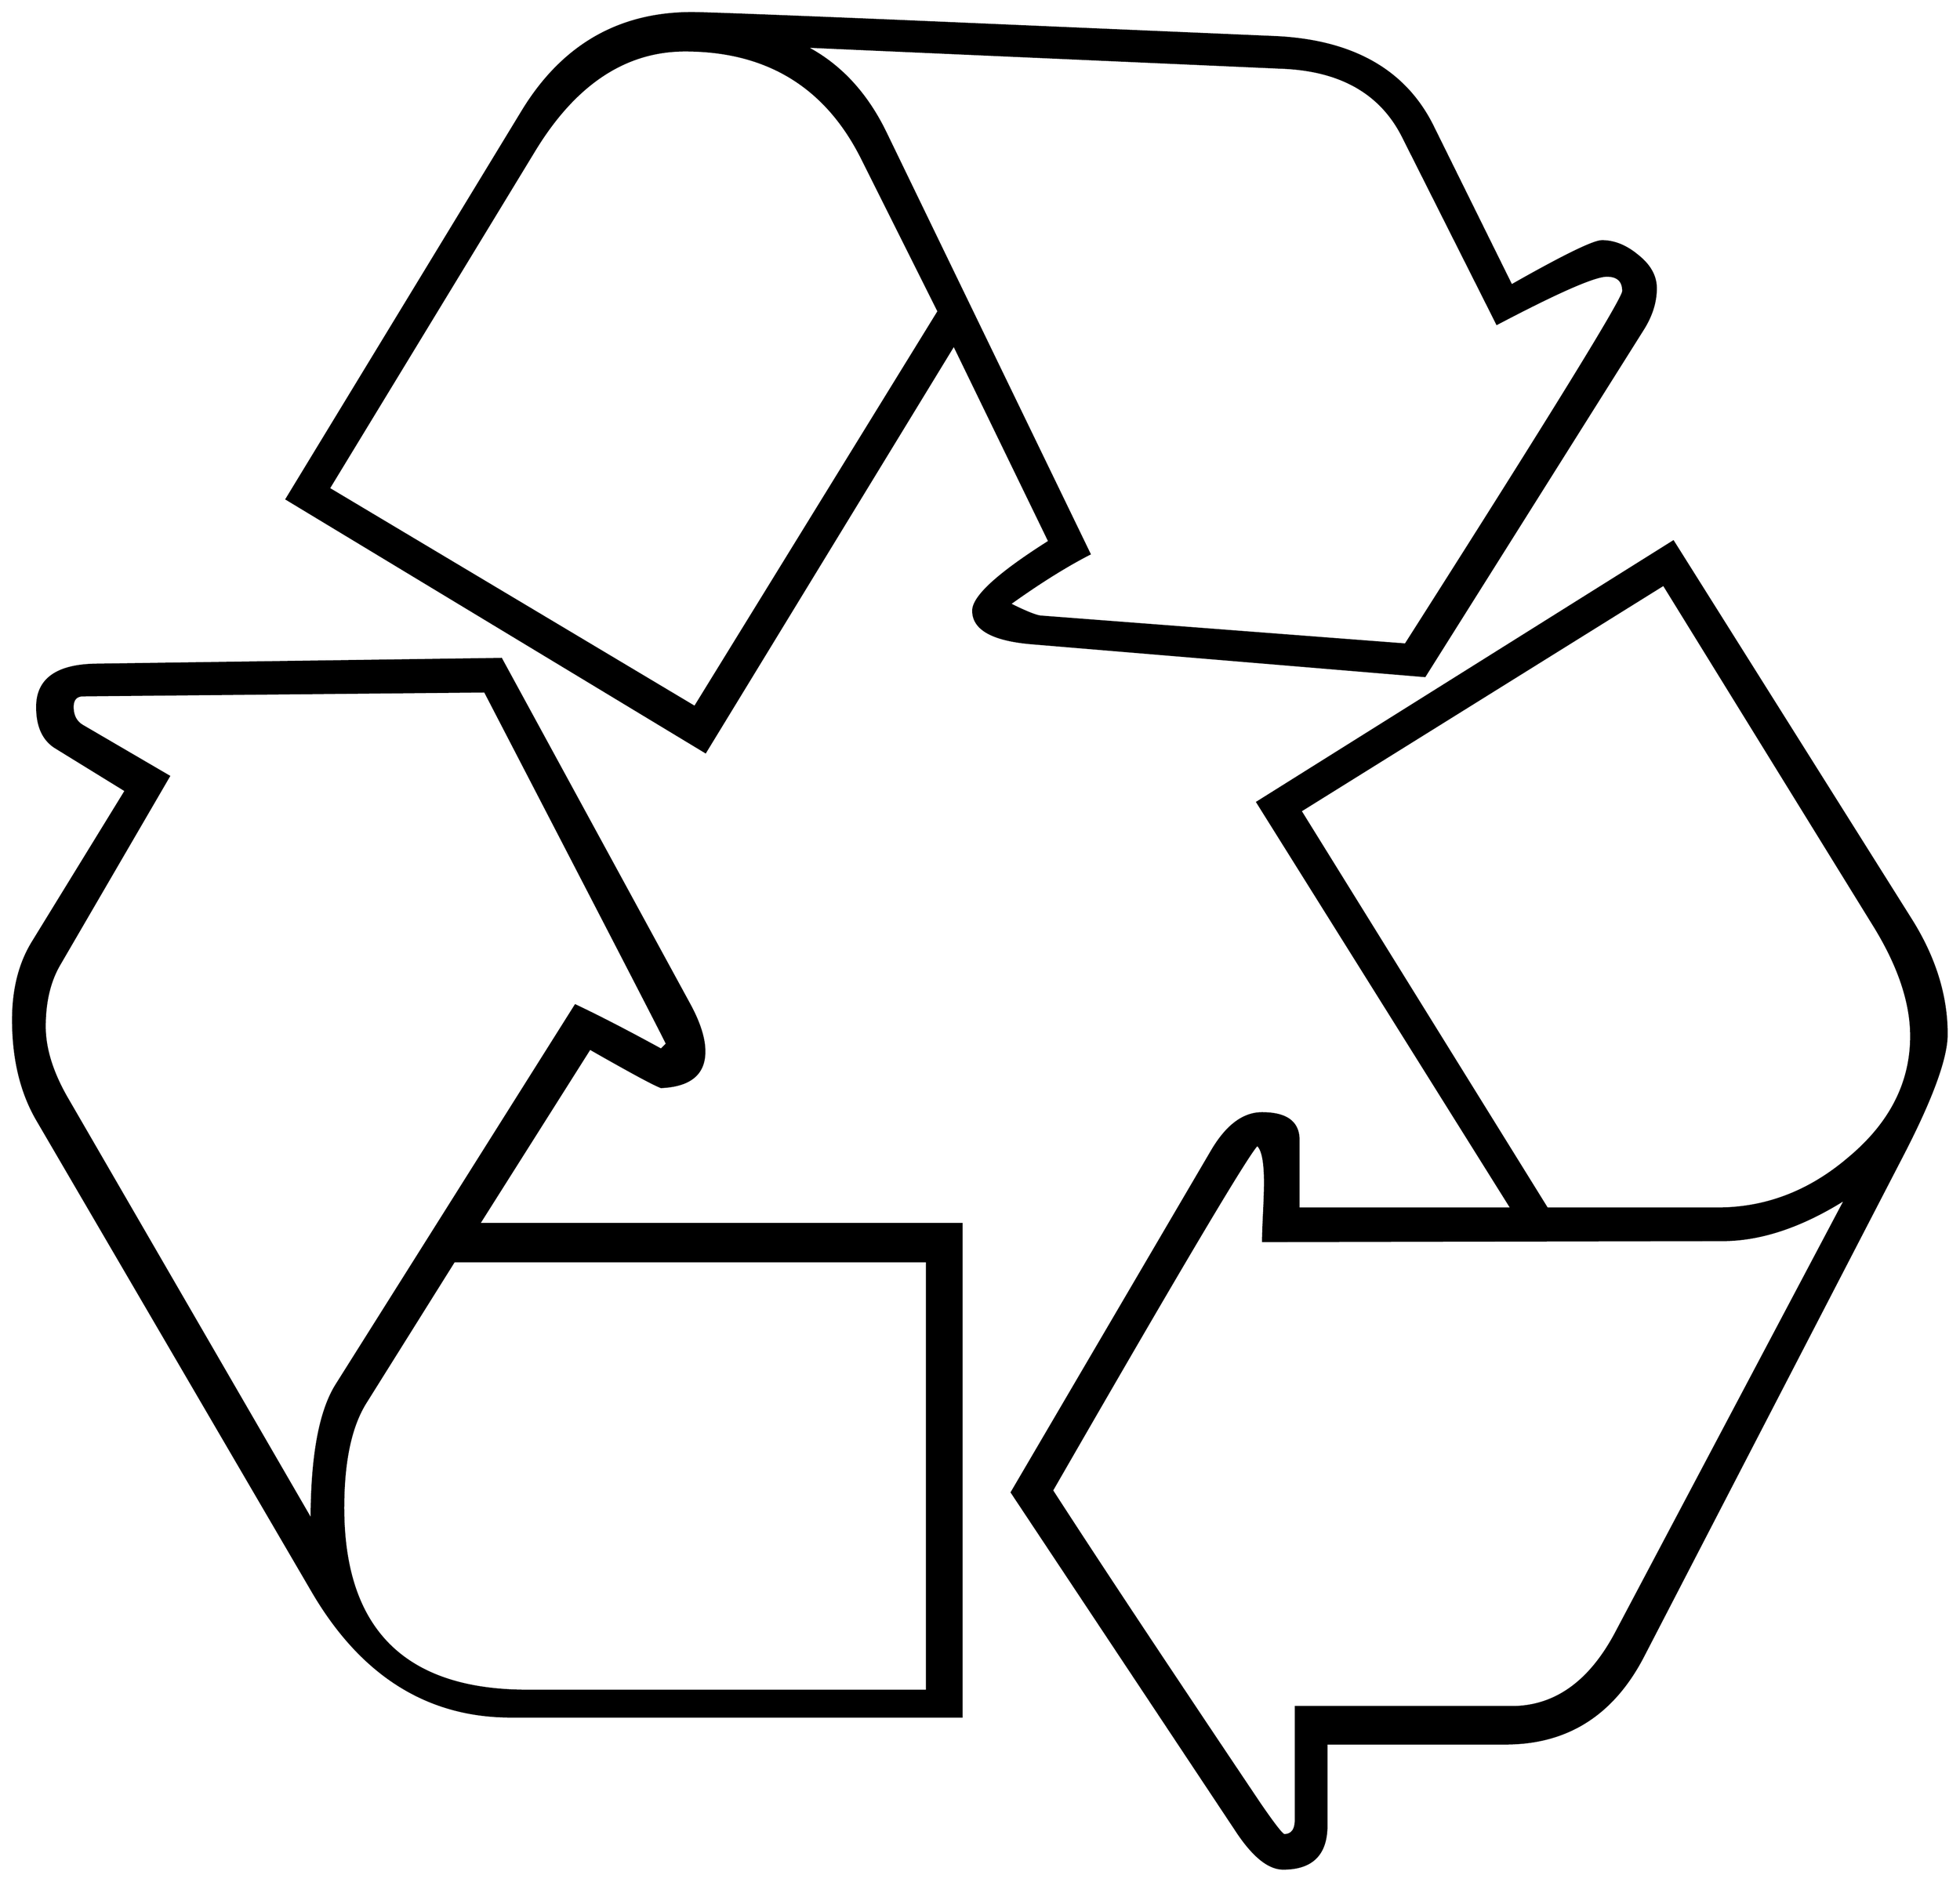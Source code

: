 


\begin{tikzpicture}[y=0.80pt, x=0.80pt, yscale=-1.0, xscale=1.0, inner sep=0pt, outer sep=0pt]
\begin{scope}[shift={(100.0,1694.0)},nonzero rule]
  \path[draw=.,fill=.,line width=1.600pt] (1726.0,-1248.0) ..
    controls (1726.0,-1234.0) and (1721.667,-1220.0) ..
    (1713.0,-1206.0) -- (1486.0,-845.0) -- (1079.0,-879.0) ..
    controls (1037.667,-882.333) and (1017.0,-893.667) ..
    (1017.0,-913.0) .. controls (1017.0,-927.667) and
    (1043.333,-951.667) .. (1096.0,-985.0) -- (997.0,-1189.0) --
    (739.0,-766.0) -- (304.0,-1029.0) -- (549.0,-1432.0) ..
    controls (590.333,-1500.0) and (649.0,-1534.0) ..
    (725.0,-1534.0) .. controls (737.667,-1534.0) and
    (808.333,-1531.333) .. (937.0,-1526.0) -- (1332.0,-1509.0) ..
    controls (1411.333,-1505.0) and (1465.333,-1474.333) ..
    (1494.0,-1417.0) -- (1576.0,-1251.0) .. controls
    (1630.0,-1281.667) and (1661.333,-1297.0) .. (1670.0,-1297.0) ..
    controls (1682.667,-1297.0) and (1695.0,-1292.0) ..
    (1707.0,-1282.0) .. controls (1719.667,-1272.0) and
    (1726.0,-1260.667) .. (1726.0,-1248.0) -- cycle(2028.0,-473.0)
    .. controls (2028.0,-448.333) and (2012.667,-406.333) ..
    (1982.0,-347.0) -- (1713.0,173.0) .. controls (1681.667,233.667)
    and (1634.0,264.0) .. (1570.0,264.0) -- (1384.0,264.0) --
    (1384.0,349.0) .. controls (1384.0,379.0) and (1369.0,394.0)
    .. (1339.0,394.0) .. controls (1324.333,394.0) and
    (1308.667,381.667) .. (1292.0,357.0) -- (1057.0,3.0) --
    (1265.0,-352.0) .. controls (1280.333,-378.0) and
    (1297.667,-391.0) .. (1317.0,-391.0) .. controls
    (1342.333,-391.0) and (1355.0,-381.667) .. (1355.0,-363.0) --
    (1355.0,-292.0) -- (1576.0,-292.0) -- (1312.0,-714.0) --
    (1744.0,-985.0) -- (1991.0,-592.0) .. controls
    (2015.667,-552.667) and (2028.0,-513.0) .. (2028.0,-473.0) --
    cycle(1005.0,236.0) -- (537.0,236.0) .. controls
    (450.333,236.0) and (381.667,192.667) .. (331.0,106.0) --
    (45.0,-384.0) .. controls (28.333,-412.667) and (20.0,-447.333) ..
    (20.0,-488.0) .. controls (20.0,-519.333) and (26.667,-546.0) ..
    (40.0,-568.0) -- (137.0,-726.0) -- (64.0,-771.0) .. controls
    (51.333,-779.0) and (45.0,-793.0) .. (45.0,-813.0) .. controls
    (45.0,-841.667) and (65.333,-856.333) .. (106.0,-857.0) --
    (527.0,-863.0) -- (723.0,-503.0) .. controls (733.0,-484.333)
    and (738.0,-468.333) .. (738.0,-455.0) .. controls
    (738.0,-431.667) and (723.0,-419.333) .. (693.0,-418.0) ..
    controls (685.667,-420.667) and (661.0,-434.0) .. (619.0,-458.0)
    -- (504.0,-276.0) -- (1005.0,-276.0) -- (1005.0,236.0) --
    cycle(1692.0,-1245.0) .. controls (1692.0,-1255.667) and
    (1686.333,-1261.0) .. (1675.0,-1261.0) .. controls
    (1662.333,-1261.0) and (1624.333,-1244.333) .. (1561.0,-1211.0) --
    (1463.0,-1406.0) .. controls (1440.333,-1450.667) and
    (1399.0,-1474.333) .. (1339.0,-1477.0) -- (843.0,-1499.0) ..
    controls (879.0,-1480.333) and (907.0,-1450.0) ..
    (927.0,-1408.0) -- (1138.0,-972.0) .. controls
    (1113.333,-959.333) and (1085.667,-942.0) .. (1055.0,-920.0) ..
    controls (1071.0,-912.0) and (1081.667,-907.667) ..
    (1087.0,-907.0) -- (1466.0,-878.0) .. controls
    (1616.667,-1114.667) and (1692.0,-1237.0) .. (1692.0,-1245.0) --
    cycle(1991.0,-471.0) .. controls (1991.0,-505.667) and
    (1978.333,-543.667) .. (1953.0,-585.0) -- (1734.0,-940.0) --
    (1357.0,-705.0) -- (1613.0,-292.0) -- (1790.0,-292.0) ..
    controls (1840.0,-292.0) and (1885.333,-309.333) ..
    (1926.0,-344.0) .. controls (1969.333,-380.0) and
    (1991.0,-422.333) .. (1991.0,-471.0) -- cycle(981.0,-1224.0)
    -- (902.0,-1382.0) .. controls (864.667,-1457.333) and
    (803.333,-1495.0) .. (718.0,-1495.0) .. controls
    (656.0,-1495.0) and (604.0,-1460.667) .. (562.0,-1392.0) --
    (348.0,-1040.0) -- (728.0,-813.0) -- (981.0,-1224.0) --
    cycle(1923.0,-302.0) .. controls (1877.667,-273.333) and
    (1835.0,-259.0) .. (1795.0,-259.0) -- (1318.0,-258.0) ..
    controls (1318.0,-264.0) and (1318.333,-273.667) ..
    (1319.0,-287.0) .. controls (1319.667,-301.0) and
    (1320.0,-311.667) .. (1320.0,-319.0) .. controls
    (1320.0,-341.0) and (1317.333,-354.0) .. (1312.0,-358.0) ..
    controls (1302.667,-349.333) and (1231.667,-229.667) .. (1099.0,1.0)
    .. controls (1146.333,74.333) and (1218.333,183.0) ..
    (1315.0,327.0) .. controls (1329.667,348.333) and (1338.0,359.0)
    .. (1340.0,359.0) .. controls (1348.0,359.0) and
    (1352.0,353.667) .. (1352.0,343.0) -- (1352.0,226.0) --
    (1576.0,226.0) .. controls (1621.333,226.0) and (1657.667,200.0)
    .. (1685.0,148.0) -- (1923.0,-302.0) -- cycle(699.0,-463.0)
    .. controls (695.0,-471.667) and (632.0,-593.667) ..
    (510.0,-829.0) -- (93.0,-825.0) .. controls (85.667,-825.0)
    and (82.0,-821.0) .. (82.0,-813.0) .. controls (82.0,-803.667)
    and (85.667,-797.0) .. (93.0,-793.0) -- (182.0,-741.0) --
    (68.0,-545.0) .. controls (58.0,-527.667) and (53.0,-506.333) ..
    (53.0,-481.0) .. controls (53.0,-457.667) and (61.0,-432.333) ..
    (77.0,-405.0) -- (330.0,32.0) .. controls (330.0,-34.667) and
    (338.667,-81.667) .. (356.0,-109.0) -- (604.0,-503.0) ..
    controls (628.0,-491.667) and (657.667,-476.333) .. (693.0,-457.0)
    -- (699.0,-463.0) -- cycle(969.0,209.0) -- (969.0,-237.0) --
    (478.0,-237.0) -- (386.0,-90.0) .. controls (370.667,-65.333)
    and (363.0,-29.0) .. (363.0,19.0) .. controls (363.0,145.667)
    and (426.667,209.0) .. (554.0,209.0) -- (969.0,209.0) --
    cycle;
\end{scope}

\end{tikzpicture}

